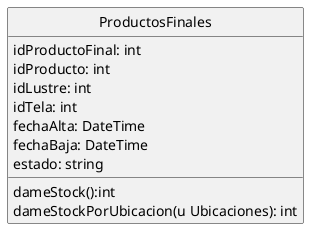 @startuml ProductosFinales
hide circle
class ProductosFinales{
    idProductoFinal: int   
    idProducto: int
    idLustre: int
    idTela: int
    fechaAlta: DateTime
    fechaBaja: DateTime
    estado: string

    dameStock():int
    dameStockPorUbicacion(u Ubicaciones): int

    
}
@enduml